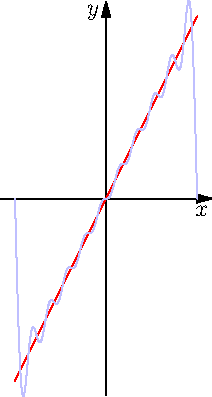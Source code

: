 size(7cm);

import graph;

int maxN = 10;

real F1(real x) {
  return 2 * x;
}

real F2(real x) {
  real result = 0;
  bool sign = true;
  for (int n = 1; n <= maxN; ++n) {
    if (sign) {
      result += sin(n * x) / n;
    } else {
      result -= sin(n * x) / n;
    }
    sign = !sign;
  }
  return 4 * result;
}

draw(graph(F1, -pi, pi, n = 50), red);
draw(graph(F2, -pi, pi, n = 500), paleblue);

xaxis("$x$",
  xmin=-pi - 0.5,
  xmax=+pi + 0.5,
  Arrow);

yaxis("$y$",
  ymin=-2 * pi - 0.5,
  ymax=2 * pi + 0.5,
  Arrow);
